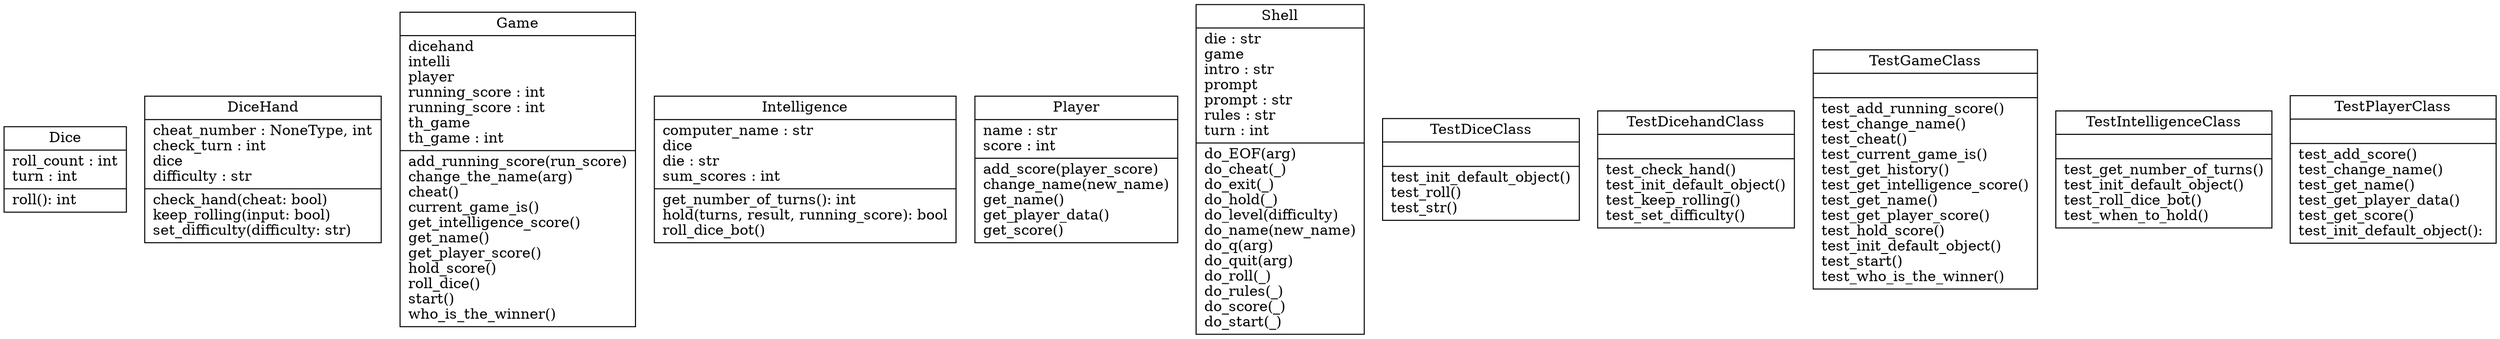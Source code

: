 digraph "classes" {
rankdir=BT
charset="utf-8"
"game.game.dice.Dice" [color="black", fontcolor="black", label="{Dice|roll_count : int\lturn : int\l|roll(): int\l}", shape="record", style="solid"];
"game.game.dicehand.DiceHand" [color="black", fontcolor="black", label="{DiceHand|cheat_number : NoneType, int\lcheck_turn : int\ldice\ldifficulty : str\l|check_hand(cheat: bool)\lkeep_rolling(input: bool)\lset_difficulty(difficulty: str)\l}", shape="record", style="solid"];
"game.game.game.Game" [color="black", fontcolor="black", label="{Game|dicehand\lintelli\lplayer\lrunning_score : int\lrunning_score : int\lth_game\lth_game : int\l|add_running_score(run_score)\lchange_the_name(arg)\lcheat()\lcurrent_game_is()\lget_intelligence_score()\lget_name()\lget_player_score()\lhold_score()\lroll_dice()\lstart()\lwho_is_the_winner()\l}", shape="record", style="solid"];
"game.game.intelligence.Intelligence" [color="black", fontcolor="black", label="{Intelligence|computer_name : str\ldice\ldie : str\lsum_scores : int\l|get_number_of_turns(): int\lhold(turns, result, running_score): bool\lroll_dice_bot()\l}", shape="record", style="solid"];
"game.game.player.Player" [color="black", fontcolor="black", label="{Player|name : str\lscore : int\l|add_score(player_score)\lchange_name(new_name)\lget_name()\lget_player_data()\lget_score()\l}", shape="record", style="solid"];
"game.game.shell.Shell" [color="black", fontcolor="black", label="{Shell|die : str\lgame\lintro : str\lprompt\lprompt : str\lrules : str\lturn : int\l|do_EOF(arg)\ldo_cheat(_)\ldo_exit(_)\ldo_hold(_)\ldo_level(difficulty)\ldo_name(new_name)\ldo_q(arg)\ldo_quit(arg)\ldo_roll(_)\ldo_rules(_)\ldo_score(_)\ldo_start(_)\l}", shape="record", style="solid"];
"game.test.test_dice.TestDiceClass" [color="black", fontcolor="black", label="{TestDiceClass|\l|test_init_default_object()\ltest_roll()\ltest_str()\l}", shape="record", style="solid"];
"game.test.test_dicehand.TestDicehandClass" [color="black", fontcolor="black", label="{TestDicehandClass|\l|test_check_hand()\ltest_init_default_object()\ltest_keep_rolling()\ltest_set_difficulty()\l}", shape="record", style="solid"];
"game.test.test_game.TestGameClass" [color="black", fontcolor="black", label="{TestGameClass|\l|test_add_running_score()\ltest_change_name()\ltest_cheat()\ltest_current_game_is()\ltest_get_history()\ltest_get_intelligence_score()\ltest_get_name()\ltest_get_player_score()\ltest_hold_score()\ltest_init_default_object()\ltest_start()\ltest_who_is_the_winner()\l}", shape="record", style="solid"];
"game.test.test_intelligence.TestIntelligenceClass" [color="black", fontcolor="black", label="{TestIntelligenceClass|\l|test_get_number_of_turns()\ltest_init_default_object()\ltest_roll_dice_bot()\ltest_when_to_hold()\l}", shape="record", style="solid"];
"game.test.test_player.TestPlayerClass" [color="black", fontcolor="black", label="{TestPlayerClass|\l|test_add_score()\ltest_change_name()\ltest_get_name()\ltest_get_player_data()\ltest_get_score()\ltest_init_default_object(): \l}", shape="record", style="solid"];
}
